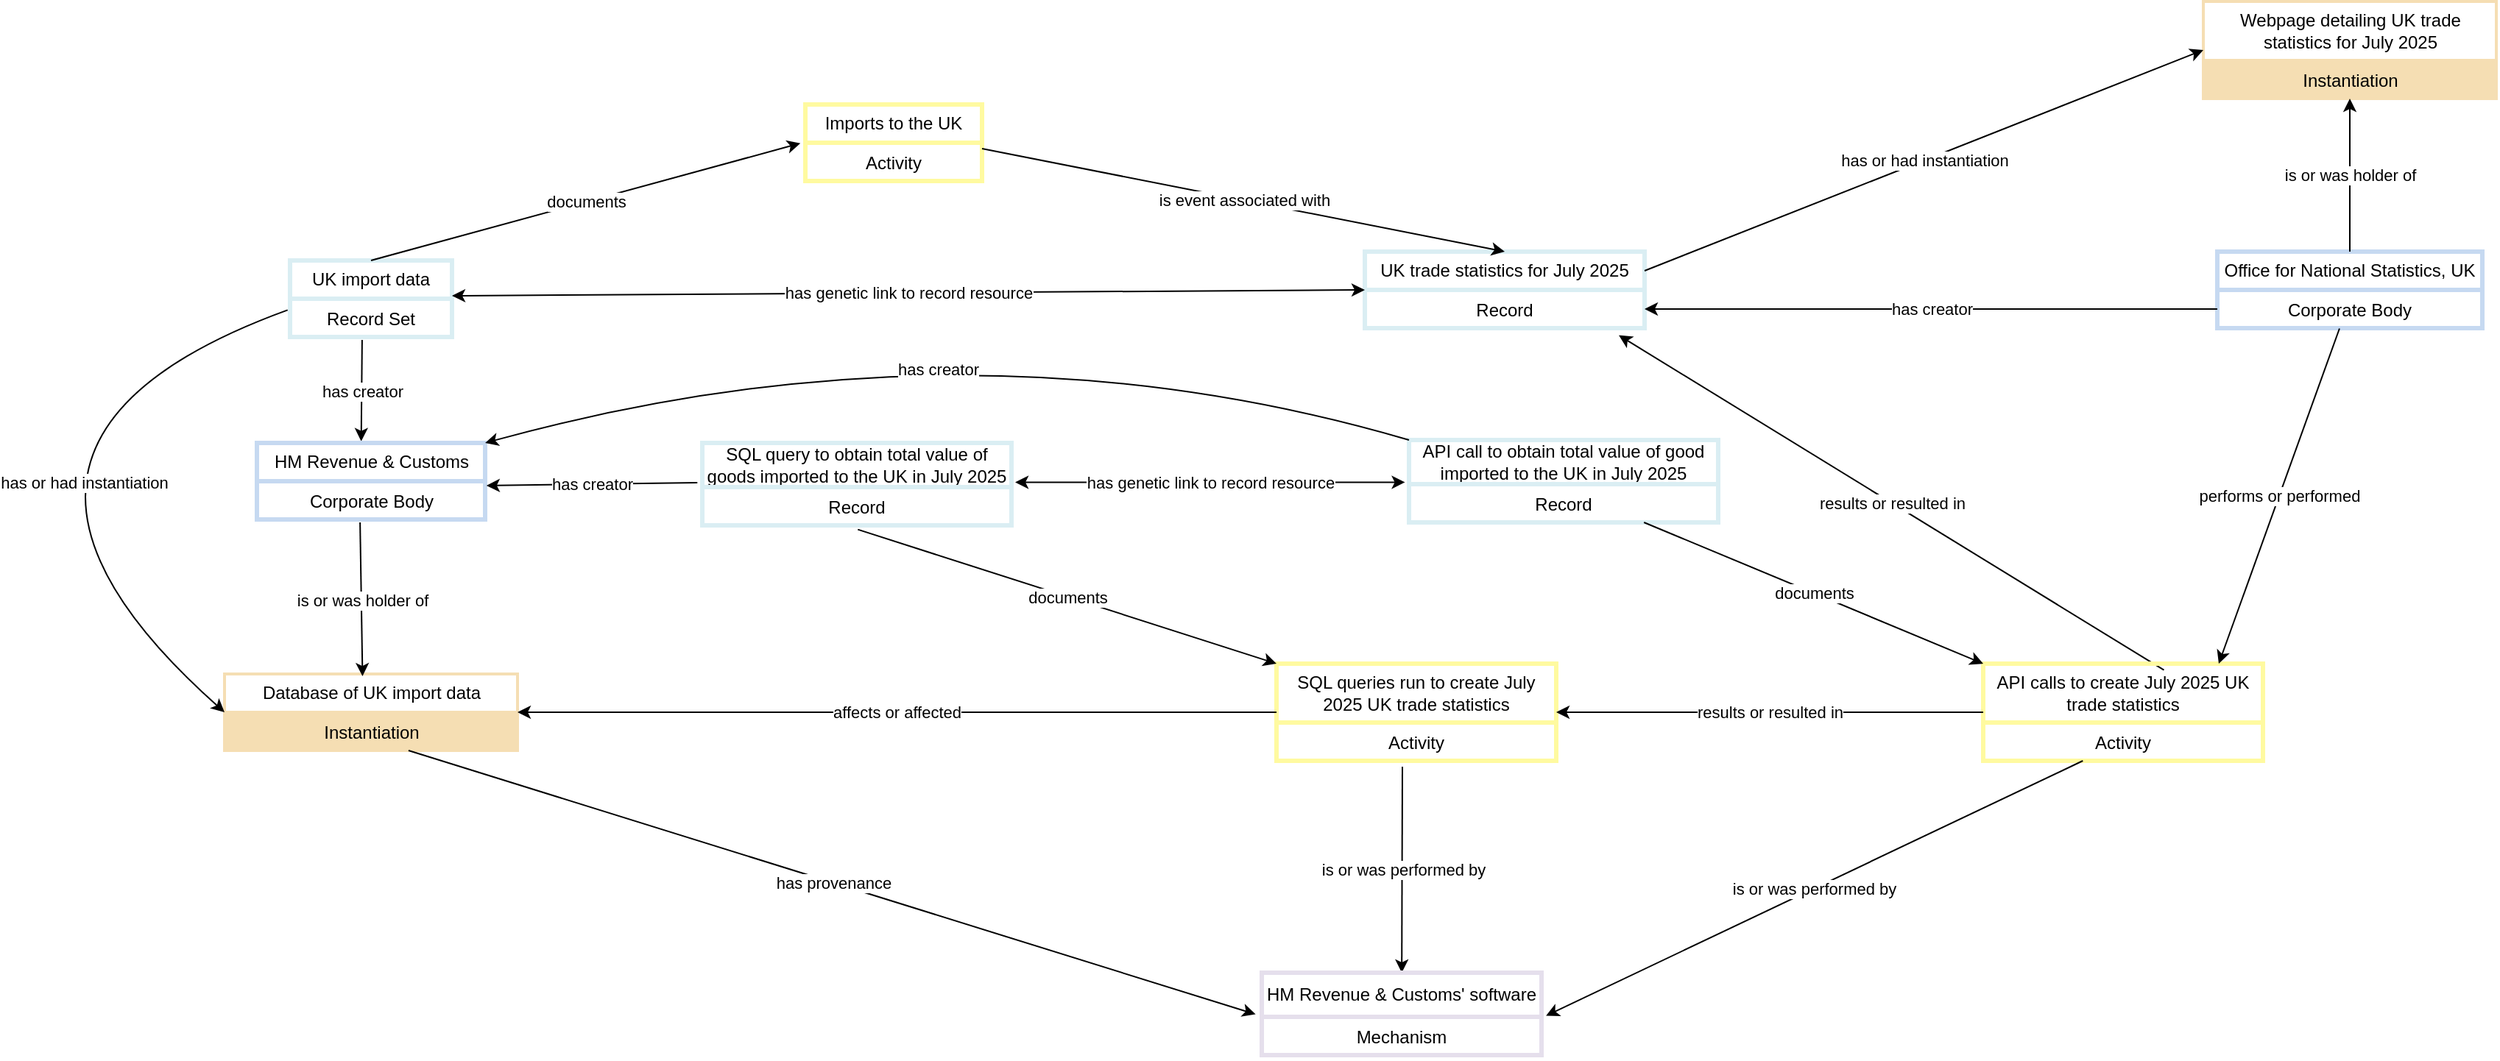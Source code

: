 <mxfile version="28.2.1">
  <diagram name="Page-1" id="DBnjMOzDHLCClSuxE4ou">
    <mxGraphModel dx="1338" dy="4171" grid="1" gridSize="10" guides="1" tooltips="1" connect="1" arrows="1" fold="1" page="1" pageScale="1" pageWidth="4681" pageHeight="3300" math="0" shadow="0">
      <root>
        <mxCell id="0" />
        <mxCell id="1" parent="0" />
        <mxCell id="IRPwVoDcGHFlW97y0OCs-1" value="UK import data" style="swimlane;fontStyle=0;childLayout=stackLayout;horizontal=1;startSize=26;strokeColor=#DAEEF3;fillColor=none;strokeWidth=3;horizontalStack=0;resizeParent=1;resizeParentMax=0;resizeLast=0;collapsible=1;marginBottom=0;whiteSpace=wrap;html=1;" vertex="1" parent="1">
          <mxGeometry x="390" y="176" width="110" height="52" as="geometry" />
        </mxCell>
        <mxCell id="IRPwVoDcGHFlW97y0OCs-2" value="Record Set" style="text;strokeColor=#DAEEF3;strokeWidth=3;fillColor=none;align=center;verticalAlign=top;spacingLeft=4;spacingRight=4;overflow=hidden;rotatable=0;points=[[0,0.5],[1,0.5]];portConstraint=eastwest;whiteSpace=wrap;html=1;" vertex="1" parent="IRPwVoDcGHFlW97y0OCs-1">
          <mxGeometry y="26" width="110" height="26" as="geometry" />
        </mxCell>
        <mxCell id="IRPwVoDcGHFlW97y0OCs-3" value="Imports to the UK" style="swimlane;fontStyle=0;childLayout=stackLayout;horizontal=1;startSize=26;strokeColor=#FFFAA0;strokeWidth=3;fillColor=none;horizontalStack=0;resizeParent=1;resizeParentMax=0;resizeLast=0;collapsible=1;marginBottom=0;whiteSpace=wrap;html=1;" vertex="1" parent="1">
          <mxGeometry x="740" y="70" width="120" height="52" as="geometry" />
        </mxCell>
        <mxCell id="IRPwVoDcGHFlW97y0OCs-4" value="Activity" style="text;strokeColor=#FFFAA0;strokeWidth=3;fillColor=none;align=center;verticalAlign=top;spacingLeft=4;spacingRight=4;overflow=hidden;rotatable=0;points=[[0,0.5],[1,0.5]];portConstraint=eastwest;whiteSpace=wrap;html=1;" vertex="1" parent="IRPwVoDcGHFlW97y0OCs-3">
          <mxGeometry y="26" width="120" height="26" as="geometry" />
        </mxCell>
        <mxCell id="IRPwVoDcGHFlW97y0OCs-5" value="" style="endArrow=classic;html=1;rounded=0;exitX=0.5;exitY=0;exitDx=0;exitDy=0;entryX=-0.028;entryY=0.014;entryDx=0;entryDy=0;entryPerimeter=0;" edge="1" parent="1" source="IRPwVoDcGHFlW97y0OCs-1" target="IRPwVoDcGHFlW97y0OCs-4">
          <mxGeometry relative="1" as="geometry">
            <mxPoint x="360" y="170" as="sourcePoint" />
            <mxPoint x="260" y="90" as="targetPoint" />
          </mxGeometry>
        </mxCell>
        <mxCell id="IRPwVoDcGHFlW97y0OCs-6" value="documents" style="edgeLabel;resizable=0;html=1;;align=center;verticalAlign=middle;" connectable="0" vertex="1" parent="IRPwVoDcGHFlW97y0OCs-5">
          <mxGeometry relative="1" as="geometry" />
        </mxCell>
        <mxCell id="IRPwVoDcGHFlW97y0OCs-7" value="" style="endArrow=classic;html=1;rounded=0;exitX=0.445;exitY=1.077;exitDx=0;exitDy=0;exitPerimeter=0;entryX=0.457;entryY=-0.022;entryDx=0;entryDy=0;entryPerimeter=0;" edge="1" parent="1" source="IRPwVoDcGHFlW97y0OCs-2" target="IRPwVoDcGHFlW97y0OCs-9">
          <mxGeometry relative="1" as="geometry">
            <mxPoint x="250" y="6.004" as="sourcePoint" />
            <mxPoint x="420" y="280" as="targetPoint" />
          </mxGeometry>
        </mxCell>
        <mxCell id="IRPwVoDcGHFlW97y0OCs-8" value="has creator" style="edgeLabel;resizable=0;html=1;;align=center;verticalAlign=middle;" connectable="0" vertex="1" parent="IRPwVoDcGHFlW97y0OCs-7">
          <mxGeometry relative="1" as="geometry" />
        </mxCell>
        <mxCell id="IRPwVoDcGHFlW97y0OCs-9" value="HM Revenue &amp;amp; Customs" style="swimlane;fontStyle=0;childLayout=stackLayout;horizontal=1;startSize=26;strokeColor=#C6D9F1;strokeWidth=3;fillColor=none;horizontalStack=0;resizeParent=1;resizeParentMax=0;resizeLast=0;collapsible=1;marginBottom=0;whiteSpace=wrap;html=1;" vertex="1" parent="1">
          <mxGeometry x="367.5" y="300" width="155" height="52" as="geometry" />
        </mxCell>
        <mxCell id="IRPwVoDcGHFlW97y0OCs-10" value="Corporate Body" style="text;strokeColor=#C6D9F1;strokeWidth=3;fillColor=none;align=center;verticalAlign=top;spacingLeft=4;spacingRight=4;overflow=hidden;rotatable=0;points=[[0,0.5],[1,0.5]];portConstraint=eastwest;whiteSpace=wrap;html=1;" vertex="1" parent="IRPwVoDcGHFlW97y0OCs-9">
          <mxGeometry y="26" width="155" height="26" as="geometry" />
        </mxCell>
        <mxCell id="IRPwVoDcGHFlW97y0OCs-11" value="Database of UK import data" style="swimlane;fontStyle=0;childLayout=stackLayout;horizontal=1;startSize=26;strokeColor=#F5DEB3;strokeWidth=2;fillColor=none;horizontalStack=0;resizeParent=1;resizeParentMax=0;resizeLast=0;collapsible=1;marginBottom=0;whiteSpace=wrap;html=1;" vertex="1" parent="1">
          <mxGeometry x="345.5" y="457" width="199" height="52" as="geometry" />
        </mxCell>
        <mxCell id="IRPwVoDcGHFlW97y0OCs-12" value="Instantiation&lt;div&gt;&lt;br&gt;&lt;/div&gt;" style="text;strokeColor=#F5DEB3;strokeWidth=2;fillColor=#F5DEB3;align=center;verticalAlign=top;spacingLeft=4;spacingRight=4;overflow=hidden;rotatable=0;points=[[0,0.5],[1,0.5]];portConstraint=eastwest;whiteSpace=wrap;html=1;" vertex="1" parent="IRPwVoDcGHFlW97y0OCs-11">
          <mxGeometry y="26" width="199" height="26" as="geometry" />
        </mxCell>
        <mxCell id="IRPwVoDcGHFlW97y0OCs-13" value="" style="endArrow=classic;html=1;rounded=0;exitX=0.452;exitY=1.077;exitDx=0;exitDy=0;exitPerimeter=0;entryX=0.471;entryY=0.029;entryDx=0;entryDy=0;entryPerimeter=0;" edge="1" parent="1" source="IRPwVoDcGHFlW97y0OCs-10" target="IRPwVoDcGHFlW97y0OCs-11">
          <mxGeometry relative="1" as="geometry">
            <mxPoint x="270" y="310" as="sourcePoint" />
            <mxPoint x="450" y="420" as="targetPoint" />
          </mxGeometry>
        </mxCell>
        <mxCell id="IRPwVoDcGHFlW97y0OCs-14" value="is or was holder of" style="edgeLabel;resizable=0;html=1;;align=center;verticalAlign=middle;" connectable="0" vertex="1" parent="IRPwVoDcGHFlW97y0OCs-13">
          <mxGeometry relative="1" as="geometry" />
        </mxCell>
        <mxCell id="IRPwVoDcGHFlW97y0OCs-15" value="SQL query to obtain total value of goods imported to the UK in July 2025" style="swimlane;fontStyle=0;childLayout=stackLayout;horizontal=1;startSize=30;strokeColor=#DAEEF3;strokeWidth=3;fillColor=none;horizontalStack=0;resizeParent=1;resizeParentMax=0;resizeLast=0;collapsible=1;marginBottom=0;whiteSpace=wrap;html=1;" vertex="1" parent="1">
          <mxGeometry x="670" y="300" width="210" height="56" as="geometry" />
        </mxCell>
        <mxCell id="IRPwVoDcGHFlW97y0OCs-16" value="Record" style="text;strokeColor=#DAEEF3;strokeWidth=3;fillColor=none;align=center;verticalAlign=top;spacingLeft=4;spacingRight=4;overflow=hidden;rotatable=0;points=[[0,0.5],[1,0.5]];portConstraint=eastwest;whiteSpace=wrap;html=1;" vertex="1" parent="IRPwVoDcGHFlW97y0OCs-15">
          <mxGeometry y="30" width="210" height="26" as="geometry" />
        </mxCell>
        <mxCell id="IRPwVoDcGHFlW97y0OCs-19" value="SQL queries run to create July 2025 UK trade statistics" style="swimlane;fontStyle=0;childLayout=stackLayout;horizontal=1;startSize=40;strokeColor=#FFFAA0;strokeWidth=3;fillColor=none;horizontalStack=0;resizeParent=1;resizeParentMax=0;resizeLast=0;collapsible=1;marginBottom=0;whiteSpace=wrap;html=1;" vertex="1" parent="1">
          <mxGeometry x="1060" y="450" width="190" height="66" as="geometry" />
        </mxCell>
        <mxCell id="IRPwVoDcGHFlW97y0OCs-20" value="Activity" style="text;strokeColor=#FFFAA0;strokeWidth=3;fillColor=none;align=center;verticalAlign=top;spacingLeft=4;spacingRight=4;overflow=hidden;rotatable=0;points=[[0,0.5],[1,0.5]];portConstraint=eastwest;whiteSpace=wrap;html=1;" vertex="1" parent="IRPwVoDcGHFlW97y0OCs-19">
          <mxGeometry y="40" width="190" height="26" as="geometry" />
        </mxCell>
        <mxCell id="IRPwVoDcGHFlW97y0OCs-21" value="" style="endArrow=classic;html=1;rounded=0;exitX=0;exitY=0.5;exitDx=0;exitDy=0;entryX=1;entryY=0.5;entryDx=0;entryDy=0;" edge="1" parent="1" source="IRPwVoDcGHFlW97y0OCs-19" target="IRPwVoDcGHFlW97y0OCs-11">
          <mxGeometry relative="1" as="geometry">
            <mxPoint x="570" y="357" as="sourcePoint" />
            <mxPoint x="560" y="487" as="targetPoint" />
          </mxGeometry>
        </mxCell>
        <mxCell id="IRPwVoDcGHFlW97y0OCs-22" value="affects or affected" style="edgeLabel;resizable=0;html=1;;align=center;verticalAlign=middle;" connectable="0" vertex="1" parent="IRPwVoDcGHFlW97y0OCs-21">
          <mxGeometry relative="1" as="geometry" />
        </mxCell>
        <mxCell id="IRPwVoDcGHFlW97y0OCs-23" value="" style="endArrow=classic;html=1;rounded=0;entryX=0;entryY=0;entryDx=0;entryDy=0;exitX=0.503;exitY=1.109;exitDx=0;exitDy=0;exitPerimeter=0;" edge="1" parent="1" source="IRPwVoDcGHFlW97y0OCs-16" target="IRPwVoDcGHFlW97y0OCs-19">
          <mxGeometry relative="1" as="geometry">
            <mxPoint x="855" y="290" as="sourcePoint" />
            <mxPoint x="720" y="348" as="targetPoint" />
          </mxGeometry>
        </mxCell>
        <mxCell id="IRPwVoDcGHFlW97y0OCs-24" value="documents" style="edgeLabel;resizable=0;html=1;;align=center;verticalAlign=middle;" connectable="0" vertex="1" parent="IRPwVoDcGHFlW97y0OCs-23">
          <mxGeometry relative="1" as="geometry" />
        </mxCell>
        <mxCell id="IRPwVoDcGHFlW97y0OCs-25" value="" style="endArrow=classic;html=1;rounded=0;exitX=-0.016;exitY=-0.115;exitDx=0;exitDy=0;exitPerimeter=0;entryX=1.006;entryY=0.115;entryDx=0;entryDy=0;entryPerimeter=0;" edge="1" parent="1" source="IRPwVoDcGHFlW97y0OCs-16" target="IRPwVoDcGHFlW97y0OCs-10">
          <mxGeometry relative="1" as="geometry">
            <mxPoint x="760" y="240.002" as="sourcePoint" />
            <mxPoint x="870" y="319.01" as="targetPoint" />
          </mxGeometry>
        </mxCell>
        <mxCell id="IRPwVoDcGHFlW97y0OCs-26" value="has creator" style="edgeLabel;resizable=0;html=1;;align=center;verticalAlign=middle;" connectable="0" vertex="1" parent="IRPwVoDcGHFlW97y0OCs-25">
          <mxGeometry relative="1" as="geometry" />
        </mxCell>
        <mxCell id="IRPwVoDcGHFlW97y0OCs-27" value="" style="endArrow=classic;html=1;rounded=0;exitX=0.45;exitY=1.152;exitDx=0;exitDy=0;exitPerimeter=0;" edge="1" parent="1" source="IRPwVoDcGHFlW97y0OCs-20" target="IRPwVoDcGHFlW97y0OCs-29">
          <mxGeometry relative="1" as="geometry">
            <mxPoint x="825" y="610" as="sourcePoint" />
            <mxPoint x="845" y="590" as="targetPoint" />
          </mxGeometry>
        </mxCell>
        <mxCell id="IRPwVoDcGHFlW97y0OCs-28" value="is or was performed by" style="edgeLabel;resizable=0;html=1;;align=center;verticalAlign=middle;" connectable="0" vertex="1" parent="IRPwVoDcGHFlW97y0OCs-27">
          <mxGeometry relative="1" as="geometry" />
        </mxCell>
        <mxCell id="IRPwVoDcGHFlW97y0OCs-29" value="HM Revenue &amp;amp; Customs&#39; software" style="swimlane;fontStyle=0;childLayout=stackLayout;horizontal=1;startSize=30;strokeColor=#E5DFEC;strokeWidth=3;fillColor=none;horizontalStack=0;resizeParent=1;resizeParentMax=0;resizeLast=0;collapsible=1;marginBottom=0;whiteSpace=wrap;html=1;" vertex="1" parent="1">
          <mxGeometry x="1050" y="660" width="190" height="56" as="geometry" />
        </mxCell>
        <mxCell id="IRPwVoDcGHFlW97y0OCs-30" value="Mechanism" style="text;strokeColor=#E5DFEC;strokeWidth=3;fillColor=none;align=center;verticalAlign=top;spacingLeft=4;spacingRight=4;overflow=hidden;rotatable=0;points=[[0,0.5],[1,0.5]];portConstraint=eastwest;whiteSpace=wrap;html=1;" vertex="1" parent="IRPwVoDcGHFlW97y0OCs-29">
          <mxGeometry y="30" width="190" height="26" as="geometry" />
        </mxCell>
        <mxCell id="IRPwVoDcGHFlW97y0OCs-31" value="" style="endArrow=classic;html=1;rounded=0;exitX=0.646;exitY=0.066;exitDx=0;exitDy=0;entryX=0.908;entryY=1.186;entryDx=0;entryDy=0;entryPerimeter=0;exitPerimeter=0;" edge="1" parent="1" source="IRPwVoDcGHFlW97y0OCs-46" target="IRPwVoDcGHFlW97y0OCs-34">
          <mxGeometry relative="1" as="geometry">
            <mxPoint x="1320" y="457.004" as="sourcePoint" />
            <mxPoint x="1388.28" y="236.442" as="targetPoint" />
          </mxGeometry>
        </mxCell>
        <mxCell id="IRPwVoDcGHFlW97y0OCs-32" value="results or resulted in" style="edgeLabel;resizable=0;html=1;;align=center;verticalAlign=middle;" connectable="0" vertex="1" parent="IRPwVoDcGHFlW97y0OCs-31">
          <mxGeometry relative="1" as="geometry" />
        </mxCell>
        <mxCell id="IRPwVoDcGHFlW97y0OCs-33" value="UK trade statistics for July 2025" style="swimlane;fontStyle=0;childLayout=stackLayout;horizontal=1;startSize=26;strokeColor=#DAEEF3;strokeWidth=3;fillColor=none;horizontalStack=0;resizeParent=1;resizeParentMax=0;resizeLast=0;collapsible=1;marginBottom=0;whiteSpace=wrap;html=1;" vertex="1" parent="1">
          <mxGeometry x="1120" y="170" width="190" height="52" as="geometry" />
        </mxCell>
        <mxCell id="IRPwVoDcGHFlW97y0OCs-34" value="Record" style="text;strokeColor=#DAEEF3;strokeWidth=3;fillColor=none;align=center;verticalAlign=top;spacingLeft=4;spacingRight=4;overflow=hidden;rotatable=0;points=[[0,0.5],[1,0.5]];portConstraint=eastwest;whiteSpace=wrap;html=1;" vertex="1" parent="IRPwVoDcGHFlW97y0OCs-33">
          <mxGeometry y="26" width="190" height="26" as="geometry" />
        </mxCell>
        <mxCell id="IRPwVoDcGHFlW97y0OCs-35" value="" style="endArrow=classic;html=1;rounded=0;exitX=1;exitY=-0.077;exitDx=0;exitDy=0;exitPerimeter=0;entryX=0;entryY=0.5;entryDx=0;entryDy=0;startArrow=classic;startFill=1;" edge="1" parent="1" source="IRPwVoDcGHFlW97y0OCs-2" target="IRPwVoDcGHFlW97y0OCs-33">
          <mxGeometry relative="1" as="geometry">
            <mxPoint x="670" y="220" as="sourcePoint" />
            <mxPoint x="920" y="220" as="targetPoint" />
          </mxGeometry>
        </mxCell>
        <mxCell id="IRPwVoDcGHFlW97y0OCs-36" value="has genetic link to record resource" style="edgeLabel;resizable=0;html=1;;align=center;verticalAlign=middle;" connectable="0" vertex="1" parent="IRPwVoDcGHFlW97y0OCs-35">
          <mxGeometry relative="1" as="geometry" />
        </mxCell>
        <mxCell id="IRPwVoDcGHFlW97y0OCs-37" value="" style="endArrow=classic;html=1;rounded=0;exitX=-0.015;exitY=0.295;exitDx=0;exitDy=0;exitPerimeter=0;curved=1;entryX=0;entryY=0.5;entryDx=0;entryDy=0;" edge="1" parent="1" source="IRPwVoDcGHFlW97y0OCs-2" target="IRPwVoDcGHFlW97y0OCs-11">
          <mxGeometry relative="1" as="geometry">
            <mxPoint x="251" y="270" as="sourcePoint" />
            <mxPoint x="350" y="460" as="targetPoint" />
            <Array as="points">
              <mxPoint x="140" y="300" />
            </Array>
          </mxGeometry>
        </mxCell>
        <mxCell id="IRPwVoDcGHFlW97y0OCs-38" value="has or had instantiation" style="edgeLabel;resizable=0;html=1;;align=center;verticalAlign=middle;" connectable="0" vertex="1" parent="IRPwVoDcGHFlW97y0OCs-37">
          <mxGeometry relative="1" as="geometry">
            <mxPoint x="106" y="23" as="offset" />
          </mxGeometry>
        </mxCell>
        <mxCell id="IRPwVoDcGHFlW97y0OCs-39" value="" style="endArrow=classic;html=1;rounded=0;exitX=1;exitY=0.154;exitDx=0;exitDy=0;entryX=0.5;entryY=0;entryDx=0;entryDy=0;exitPerimeter=0;" edge="1" parent="1" source="IRPwVoDcGHFlW97y0OCs-4" target="IRPwVoDcGHFlW97y0OCs-33">
          <mxGeometry relative="1" as="geometry">
            <mxPoint x="910" y="160" as="sourcePoint" />
            <mxPoint x="1202" y="80" as="targetPoint" />
          </mxGeometry>
        </mxCell>
        <mxCell id="IRPwVoDcGHFlW97y0OCs-40" value="is event associated with" style="edgeLabel;resizable=0;html=1;;align=center;verticalAlign=middle;" connectable="0" vertex="1" parent="IRPwVoDcGHFlW97y0OCs-39">
          <mxGeometry relative="1" as="geometry" />
        </mxCell>
        <mxCell id="IRPwVoDcGHFlW97y0OCs-42" value="Webpage detailing UK trade statistics for July 2025" style="swimlane;fontStyle=0;childLayout=stackLayout;horizontal=1;startSize=40;strokeColor=#F5DEB3;strokeWidth=2;fillColor=none;horizontalStack=0;resizeParent=1;resizeParentMax=0;resizeLast=0;collapsible=1;marginBottom=0;whiteSpace=wrap;html=1;" vertex="1" parent="1">
          <mxGeometry x="1689.5" width="199" height="66" as="geometry" />
        </mxCell>
        <mxCell id="IRPwVoDcGHFlW97y0OCs-43" value="Instantiation&lt;div&gt;&lt;br&gt;&lt;/div&gt;" style="text;strokeColor=#F5DEB3;strokeWidth=2;fillColor=#F5DEB3;align=center;verticalAlign=top;spacingLeft=4;spacingRight=4;overflow=hidden;rotatable=0;points=[[0,0.5],[1,0.5]];portConstraint=eastwest;whiteSpace=wrap;html=1;" vertex="1" parent="IRPwVoDcGHFlW97y0OCs-42">
          <mxGeometry y="40" width="199" height="26" as="geometry" />
        </mxCell>
        <mxCell id="IRPwVoDcGHFlW97y0OCs-44" value="" style="endArrow=classic;html=1;rounded=0;exitX=1;exitY=0.25;exitDx=0;exitDy=0;entryX=0;entryY=0.5;entryDx=0;entryDy=0;" edge="1" parent="1" source="IRPwVoDcGHFlW97y0OCs-33" target="IRPwVoDcGHFlW97y0OCs-42">
          <mxGeometry relative="1" as="geometry">
            <mxPoint x="1450.0" y="206.944" as="sourcePoint" />
            <mxPoint x="1679.81" y="197.05" as="targetPoint" />
          </mxGeometry>
        </mxCell>
        <mxCell id="IRPwVoDcGHFlW97y0OCs-45" value="has or had instantiation" style="edgeLabel;resizable=0;html=1;;align=center;verticalAlign=middle;" connectable="0" vertex="1" parent="IRPwVoDcGHFlW97y0OCs-44">
          <mxGeometry relative="1" as="geometry" />
        </mxCell>
        <mxCell id="IRPwVoDcGHFlW97y0OCs-46" value="API calls to create July 2025 UK trade statistics" style="swimlane;fontStyle=0;childLayout=stackLayout;horizontal=1;startSize=40;strokeColor=#FFFAA0;strokeWidth=3;fillColor=none;horizontalStack=0;resizeParent=1;resizeParentMax=0;resizeLast=0;collapsible=1;marginBottom=0;whiteSpace=wrap;html=1;" vertex="1" parent="1">
          <mxGeometry x="1540" y="450" width="190" height="66" as="geometry" />
        </mxCell>
        <mxCell id="IRPwVoDcGHFlW97y0OCs-47" value="Activity" style="text;strokeColor=#FFFAA0;strokeWidth=3;fillColor=none;align=center;verticalAlign=top;spacingLeft=4;spacingRight=4;overflow=hidden;rotatable=0;points=[[0,0.5],[1,0.5]];portConstraint=eastwest;whiteSpace=wrap;html=1;" vertex="1" parent="IRPwVoDcGHFlW97y0OCs-46">
          <mxGeometry y="40" width="190" height="26" as="geometry" />
        </mxCell>
        <mxCell id="IRPwVoDcGHFlW97y0OCs-48" value="" style="endArrow=classic;html=1;rounded=0;exitX=0;exitY=0.5;exitDx=0;exitDy=0;entryX=1;entryY=0.5;entryDx=0;entryDy=0;" edge="1" parent="1" source="IRPwVoDcGHFlW97y0OCs-46" target="IRPwVoDcGHFlW97y0OCs-19">
          <mxGeometry relative="1" as="geometry">
            <mxPoint x="1390" y="601" as="sourcePoint" />
            <mxPoint x="1458" y="380" as="targetPoint" />
          </mxGeometry>
        </mxCell>
        <mxCell id="IRPwVoDcGHFlW97y0OCs-49" value="results or resulted in" style="edgeLabel;resizable=0;html=1;;align=center;verticalAlign=middle;" connectable="0" vertex="1" parent="IRPwVoDcGHFlW97y0OCs-48">
          <mxGeometry relative="1" as="geometry" />
        </mxCell>
        <mxCell id="IRPwVoDcGHFlW97y0OCs-50" value="Office for National Statistics, UK" style="swimlane;fontStyle=0;childLayout=stackLayout;horizontal=1;startSize=26;strokeColor=#C6D9F1;strokeWidth=3;fillColor=none;horizontalStack=0;resizeParent=1;resizeParentMax=0;resizeLast=0;collapsible=1;marginBottom=0;whiteSpace=wrap;html=1;" vertex="1" parent="1">
          <mxGeometry x="1699" y="170" width="180" height="52" as="geometry" />
        </mxCell>
        <mxCell id="IRPwVoDcGHFlW97y0OCs-51" value="Corporate Body" style="text;strokeColor=#C6D9F1;strokeWidth=3;fillColor=none;align=center;verticalAlign=top;spacingLeft=4;spacingRight=4;overflow=hidden;rotatable=0;points=[[0,0.5],[1,0.5]];portConstraint=eastwest;whiteSpace=wrap;html=1;" vertex="1" parent="IRPwVoDcGHFlW97y0OCs-50">
          <mxGeometry y="26" width="180" height="26" as="geometry" />
        </mxCell>
        <mxCell id="IRPwVoDcGHFlW97y0OCs-52" value="" style="endArrow=classic;html=1;rounded=0;entryX=1;entryY=0.5;entryDx=0;entryDy=0;exitX=0;exitY=0.5;exitDx=0;exitDy=0;" edge="1" parent="1" source="IRPwVoDcGHFlW97y0OCs-51" target="IRPwVoDcGHFlW97y0OCs-34">
          <mxGeometry relative="1" as="geometry">
            <mxPoint x="1690" y="290" as="sourcePoint" />
            <mxPoint x="1470" y="236" as="targetPoint" />
          </mxGeometry>
        </mxCell>
        <mxCell id="IRPwVoDcGHFlW97y0OCs-53" value="has creator" style="edgeLabel;resizable=0;html=1;;align=center;verticalAlign=middle;" connectable="0" vertex="1" parent="IRPwVoDcGHFlW97y0OCs-52">
          <mxGeometry relative="1" as="geometry" />
        </mxCell>
        <mxCell id="IRPwVoDcGHFlW97y0OCs-54" value="" style="endArrow=classic;html=1;rounded=0;exitX=0.461;exitY=1.009;exitDx=0;exitDy=0;exitPerimeter=0;entryX=0.842;entryY=0;entryDx=0;entryDy=0;entryPerimeter=0;" edge="1" parent="1" source="IRPwVoDcGHFlW97y0OCs-51" target="IRPwVoDcGHFlW97y0OCs-46">
          <mxGeometry relative="1" as="geometry">
            <mxPoint x="1760" y="468" as="sourcePoint" />
            <mxPoint x="1670" y="475" as="targetPoint" />
          </mxGeometry>
        </mxCell>
        <mxCell id="IRPwVoDcGHFlW97y0OCs-55" value="performs or performed" style="edgeLabel;resizable=0;html=1;;align=center;verticalAlign=middle;" connectable="0" vertex="1" parent="IRPwVoDcGHFlW97y0OCs-54">
          <mxGeometry relative="1" as="geometry" />
        </mxCell>
        <mxCell id="IRPwVoDcGHFlW97y0OCs-57" value="" style="endArrow=classic;html=1;rounded=0;exitX=0.5;exitY=0;exitDx=0;exitDy=0;entryX=0.5;entryY=1;entryDx=0;entryDy=0;" edge="1" parent="1" source="IRPwVoDcGHFlW97y0OCs-50" target="IRPwVoDcGHFlW97y0OCs-42">
          <mxGeometry relative="1" as="geometry">
            <mxPoint x="1579" y="316" as="sourcePoint" />
            <mxPoint x="1820" y="250" as="targetPoint" />
          </mxGeometry>
        </mxCell>
        <mxCell id="IRPwVoDcGHFlW97y0OCs-58" value="is or was holder of" style="edgeLabel;resizable=0;html=1;;align=center;verticalAlign=middle;" connectable="0" vertex="1" parent="IRPwVoDcGHFlW97y0OCs-57">
          <mxGeometry relative="1" as="geometry" />
        </mxCell>
        <mxCell id="IRPwVoDcGHFlW97y0OCs-60" value="API call to obtain total value of good imported to the UK in July 2025" style="swimlane;fontStyle=0;childLayout=stackLayout;horizontal=1;startSize=30;strokeColor=#DAEEF3;strokeWidth=3;fillColor=none;horizontalStack=0;resizeParent=1;resizeParentMax=0;resizeLast=0;collapsible=1;marginBottom=0;whiteSpace=wrap;html=1;" vertex="1" parent="1">
          <mxGeometry x="1150" y="298" width="210" height="56" as="geometry" />
        </mxCell>
        <mxCell id="IRPwVoDcGHFlW97y0OCs-61" value="Record" style="text;strokeColor=#DAEEF3;strokeWidth=3;fillColor=none;align=center;verticalAlign=top;spacingLeft=4;spacingRight=4;overflow=hidden;rotatable=0;points=[[0,0.5],[1,0.5]];portConstraint=eastwest;whiteSpace=wrap;html=1;" vertex="1" parent="IRPwVoDcGHFlW97y0OCs-60">
          <mxGeometry y="30" width="210" height="26" as="geometry" />
        </mxCell>
        <mxCell id="IRPwVoDcGHFlW97y0OCs-62" value="" style="endArrow=classic;html=1;rounded=0;entryX=0;entryY=0;entryDx=0;entryDy=0;exitX=0.76;exitY=1;exitDx=0;exitDy=0;exitPerimeter=0;" edge="1" parent="1" source="IRPwVoDcGHFlW97y0OCs-61" target="IRPwVoDcGHFlW97y0OCs-46">
          <mxGeometry relative="1" as="geometry">
            <mxPoint x="1308" y="360" as="sourcePoint" />
            <mxPoint x="1480" y="457" as="targetPoint" />
          </mxGeometry>
        </mxCell>
        <mxCell id="IRPwVoDcGHFlW97y0OCs-63" value="documents" style="edgeLabel;resizable=0;html=1;;align=center;verticalAlign=middle;" connectable="0" vertex="1" parent="IRPwVoDcGHFlW97y0OCs-62">
          <mxGeometry relative="1" as="geometry" />
        </mxCell>
        <mxCell id="IRPwVoDcGHFlW97y0OCs-64" value="" style="endArrow=classic;html=1;rounded=0;exitX=1.012;exitY=-0.126;exitDx=0;exitDy=0;exitPerimeter=0;startArrow=classic;startFill=1;entryX=-0.013;entryY=-0.049;entryDx=0;entryDy=0;entryPerimeter=0;" edge="1" parent="1" source="IRPwVoDcGHFlW97y0OCs-16" target="IRPwVoDcGHFlW97y0OCs-61">
          <mxGeometry relative="1" as="geometry">
            <mxPoint x="900" y="328" as="sourcePoint" />
            <mxPoint x="1130" y="327" as="targetPoint" />
          </mxGeometry>
        </mxCell>
        <mxCell id="IRPwVoDcGHFlW97y0OCs-65" value="has genetic link to record resource" style="edgeLabel;resizable=0;html=1;;align=center;verticalAlign=middle;" connectable="0" vertex="1" parent="IRPwVoDcGHFlW97y0OCs-64">
          <mxGeometry relative="1" as="geometry" />
        </mxCell>
        <mxCell id="IRPwVoDcGHFlW97y0OCs-66" value="" style="endArrow=classic;html=1;rounded=0;entryX=1.016;entryY=-0.028;entryDx=0;entryDy=0;entryPerimeter=0;" edge="1" parent="1" source="IRPwVoDcGHFlW97y0OCs-47" target="IRPwVoDcGHFlW97y0OCs-30">
          <mxGeometry relative="1" as="geometry">
            <mxPoint x="1480" y="576" as="sourcePoint" />
            <mxPoint x="1651" y="676" as="targetPoint" />
          </mxGeometry>
        </mxCell>
        <mxCell id="IRPwVoDcGHFlW97y0OCs-67" value="is or was performed by" style="edgeLabel;resizable=0;html=1;;align=center;verticalAlign=middle;" connectable="0" vertex="1" parent="IRPwVoDcGHFlW97y0OCs-66">
          <mxGeometry relative="1" as="geometry" />
        </mxCell>
        <mxCell id="IRPwVoDcGHFlW97y0OCs-68" value="" style="endArrow=classic;html=1;rounded=0;exitX=0.628;exitY=1;exitDx=0;exitDy=0;exitPerimeter=0;entryX=-0.022;entryY=-0.067;entryDx=0;entryDy=0;entryPerimeter=0;" edge="1" parent="1" source="IRPwVoDcGHFlW97y0OCs-12" target="IRPwVoDcGHFlW97y0OCs-30">
          <mxGeometry relative="1" as="geometry">
            <mxPoint x="450" y="508" as="sourcePoint" />
            <mxPoint x="700" y="702.5" as="targetPoint" />
          </mxGeometry>
        </mxCell>
        <mxCell id="IRPwVoDcGHFlW97y0OCs-69" value="has provenance" style="edgeLabel;resizable=0;html=1;;align=center;verticalAlign=middle;" connectable="0" vertex="1" parent="IRPwVoDcGHFlW97y0OCs-68">
          <mxGeometry relative="1" as="geometry" />
        </mxCell>
        <mxCell id="IRPwVoDcGHFlW97y0OCs-70" value="" style="endArrow=classic;html=1;rounded=0;entryX=1;entryY=0;entryDx=0;entryDy=0;curved=1;exitX=0;exitY=0;exitDx=0;exitDy=0;" edge="1" parent="1" source="IRPwVoDcGHFlW97y0OCs-60" target="IRPwVoDcGHFlW97y0OCs-9">
          <mxGeometry relative="1" as="geometry">
            <mxPoint x="1060" y="252" as="sourcePoint" />
            <mxPoint x="640" y="252" as="targetPoint" />
            <Array as="points">
              <mxPoint x="850" y="210" />
            </Array>
          </mxGeometry>
        </mxCell>
        <mxCell id="IRPwVoDcGHFlW97y0OCs-71" value="has creator" style="edgeLabel;resizable=0;html=1;;align=center;verticalAlign=middle;" connectable="0" vertex="1" parent="IRPwVoDcGHFlW97y0OCs-70">
          <mxGeometry relative="1" as="geometry">
            <mxPoint x="-7" y="36" as="offset" />
          </mxGeometry>
        </mxCell>
      </root>
    </mxGraphModel>
  </diagram>
</mxfile>
